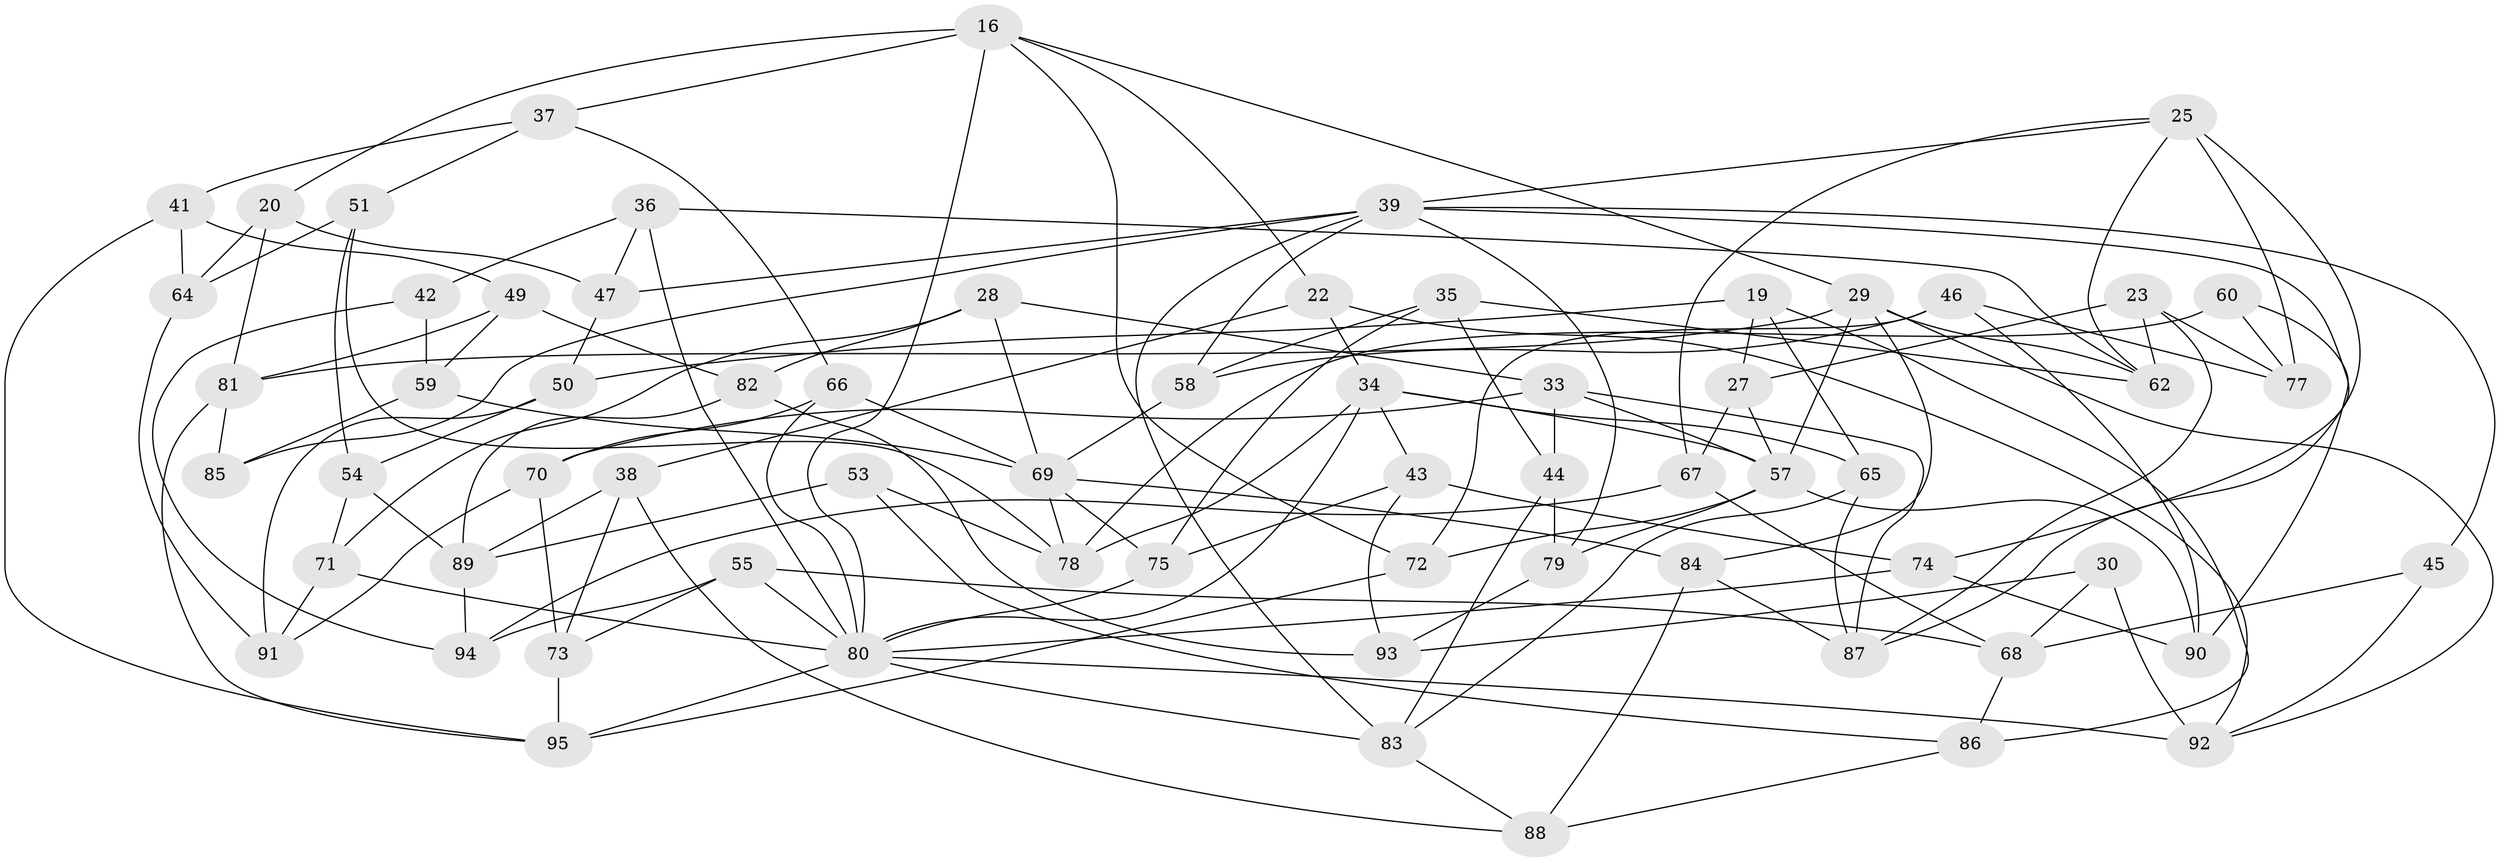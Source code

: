 // original degree distribution, {4: 1.0}
// Generated by graph-tools (version 1.1) at 2025/02/03/04/25 22:02:25]
// undirected, 66 vertices, 146 edges
graph export_dot {
graph [start="1"]
  node [color=gray90,style=filled];
  16 [super="+15"];
  19;
  20;
  22;
  23;
  25 [super="+3"];
  27;
  28;
  29 [super="+11"];
  30;
  33 [super="+6"];
  34 [super="+17+13"];
  35;
  36 [super="+21"];
  37;
  38;
  39 [super="+18"];
  41;
  42;
  43;
  44;
  45;
  46;
  47;
  49;
  50;
  51;
  53;
  54;
  55;
  57 [super="+5+7"];
  58;
  59;
  60;
  62 [super="+56"];
  64;
  65;
  66;
  67;
  68 [super="+2"];
  69 [super="+9"];
  70;
  71;
  72;
  73;
  74 [super="+24"];
  75;
  77;
  78 [super="+10+61"];
  79;
  80 [super="+8+52+48"];
  81 [super="+76"];
  82;
  83 [super="+26"];
  84;
  85;
  86;
  87 [super="+63"];
  88;
  89 [super="+31"];
  90;
  91;
  92 [super="+1"];
  93;
  94;
  95 [super="+32"];
  16 -- 22;
  16 -- 72;
  16 -- 37;
  16 -- 80;
  16 -- 20;
  16 -- 29;
  19 -- 27;
  19 -- 86;
  19 -- 65;
  19 -- 50;
  20 -- 64;
  20 -- 47;
  20 -- 81;
  22 -- 38;
  22 -- 92;
  22 -- 34;
  23 -- 87;
  23 -- 27;
  23 -- 77;
  23 -- 62;
  25 -- 77;
  25 -- 62;
  25 -- 74 [weight=2];
  25 -- 67;
  25 -- 39;
  27 -- 67;
  27 -- 57;
  28 -- 82;
  28 -- 71;
  28 -- 33;
  28 -- 69;
  29 -- 84;
  29 -- 62;
  29 -- 81;
  29 -- 57;
  29 -- 92;
  30 -- 93;
  30 -- 92 [weight=2];
  30 -- 68;
  33 -- 87 [weight=2];
  33 -- 57;
  33 -- 44;
  33 -- 70;
  34 -- 57 [weight=2];
  34 -- 65;
  34 -- 43;
  34 -- 78 [weight=2];
  34 -- 80;
  35 -- 75;
  35 -- 62;
  35 -- 58;
  35 -- 44;
  36 -- 42 [weight=2];
  36 -- 62 [weight=2];
  36 -- 47;
  36 -- 80;
  37 -- 66;
  37 -- 51;
  37 -- 41;
  38 -- 89;
  38 -- 73;
  38 -- 88;
  39 -- 85;
  39 -- 58;
  39 -- 83;
  39 -- 87;
  39 -- 45;
  39 -- 79;
  39 -- 47;
  41 -- 49;
  41 -- 64;
  41 -- 95;
  42 -- 94;
  42 -- 59;
  43 -- 75;
  43 -- 93;
  43 -- 74;
  44 -- 79;
  44 -- 83;
  45 -- 92;
  45 -- 68 [weight=2];
  46 -- 58;
  46 -- 77;
  46 -- 72;
  46 -- 90;
  47 -- 50;
  49 -- 82;
  49 -- 59;
  49 -- 81;
  50 -- 54;
  50 -- 91;
  51 -- 54;
  51 -- 78;
  51 -- 64;
  53 -- 86;
  53 -- 89 [weight=2];
  53 -- 78;
  54 -- 89;
  54 -- 71;
  55 -- 94;
  55 -- 73;
  55 -- 68;
  55 -- 80;
  57 -- 79;
  57 -- 90;
  57 -- 72;
  58 -- 69;
  59 -- 85;
  59 -- 69;
  60 -- 90;
  60 -- 77;
  60 -- 78 [weight=2];
  64 -- 91;
  65 -- 83;
  65 -- 87;
  66 -- 80;
  66 -- 70;
  66 -- 69;
  67 -- 68;
  67 -- 94;
  68 -- 86;
  69 -- 75;
  69 -- 84;
  69 -- 78 [weight=2];
  70 -- 91;
  70 -- 73;
  71 -- 91;
  71 -- 80;
  72 -- 95;
  73 -- 95;
  74 -- 90;
  74 -- 80 [weight=2];
  75 -- 80;
  79 -- 93;
  80 -- 83 [weight=2];
  80 -- 92;
  80 -- 95 [weight=2];
  81 -- 85 [weight=2];
  81 -- 95;
  82 -- 93;
  82 -- 89;
  83 -- 88;
  84 -- 88;
  84 -- 87;
  86 -- 88;
  89 -- 94;
}
